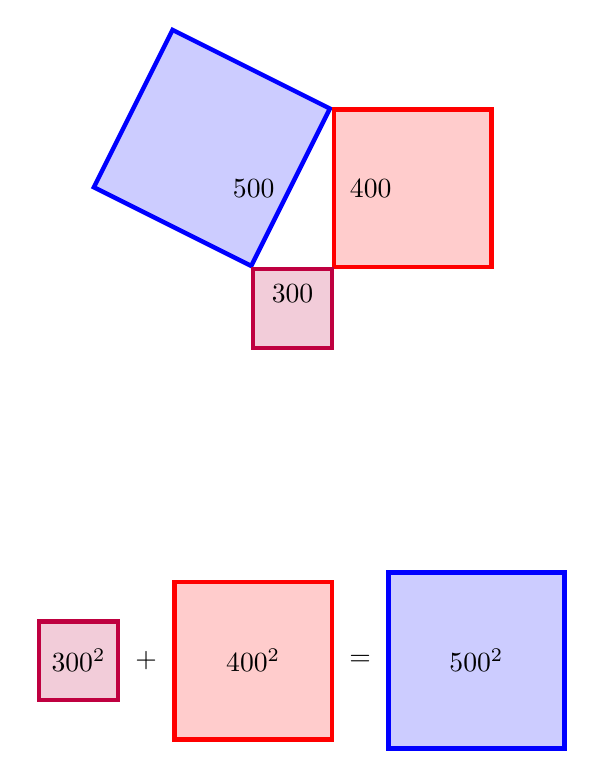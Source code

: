 \tikzset{square/.style={minimum size=#1,draw},
measureme/.style={execute at begin to={
\path let \p1=($ (\tikztostart) - (\tikztotarget) $),\n1={veclen(\x1,\y1)}
in \pgfextra{\xdef#1{\n1}};}}}
\begin{tikzpicture}
\filldraw[measureme=\mylen](0,0) 
to node[midway,sloped,above,square=\mylen,fill=blue!20,draw=blue, ultra thick]{\xdef\mylenC{\mylen}} node[midway,left=3pt]{$500$} (1,2)
to node[midway,sloped,above,square=\mylen,fill=red!20,draw=red, ultra thick]{\xdef\mylenB{\mylen}} node[midway,right=3pt]{$400$} (1,0) 
to node[midway,sloped,below,square=\mylen,fill=purple!20,draw=purple, ultra thick]{\xdef\mylenA{\mylen}} node[midway,below=3pt]{$300$} (0,0);
\begin{scope}[yshift=-5cm]
 \node[square=\mylenB,fill=red!20!white,draw=red,ultra thick](B) {$400^{2}$};
 \node[left=2pt of B] (plus) {$+$};
 \node[left=2pt of plus,square=\mylenA,fill=purple!20!white,draw=purple, ultra thick](A) {$300^{2}$};
 \node[right=2pt of B] (eq) {$=$};
 \node[right=2pt of eq,square=\mylenC,fill=blue!20!white,draw=blue, ultra thick](C) {$500^{2}$};
\end{scope}
\end{tikzpicture}